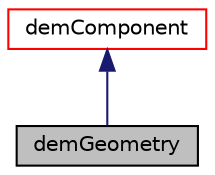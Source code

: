 digraph "demGeometry"
{
 // LATEX_PDF_SIZE
  edge [fontname="Helvetica",fontsize="10",labelfontname="Helvetica",labelfontsize="10"];
  node [fontname="Helvetica",fontsize="10",shape=record];
  Node1 [label="demGeometry",height=0.2,width=0.4,color="black", fillcolor="grey75", style="filled", fontcolor="black",tooltip="base for geometry that manages control"];
  Node2 -> Node1 [dir="back",color="midnightblue",fontsize="10",style="solid",fontname="Helvetica"];
  Node2 [label="demComponent",height=0.2,width=0.4,color="red", fillcolor="white", style="filled",URL="$classpFlow_1_1demComponent.html",tooltip="A base class for every main component of DEM system."];
}
